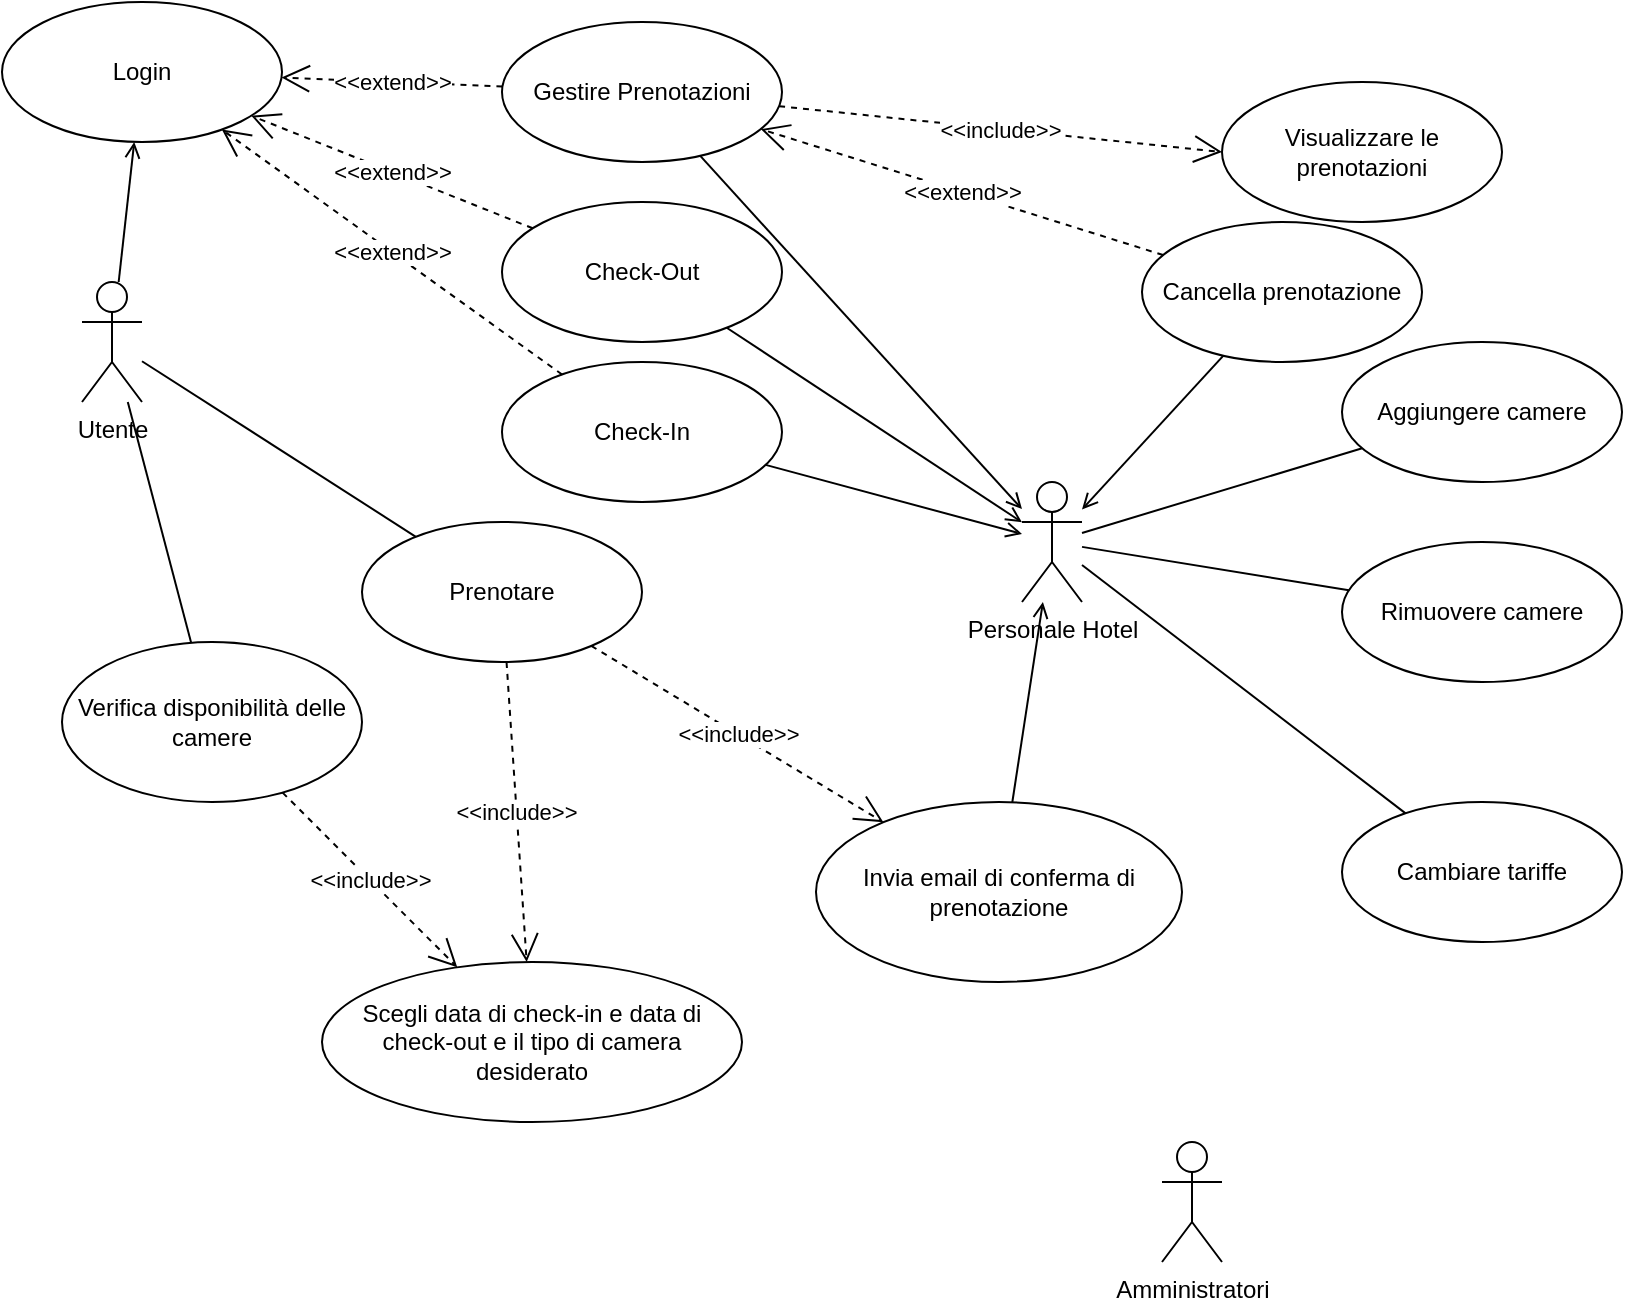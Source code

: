 <mxfile version="22.1.0" type="github">
  <diagram name="Pagina-1" id="BKnzwn9NXwhrLQK4fKwZ">
    <mxGraphModel dx="2261" dy="782" grid="1" gridSize="10" guides="1" tooltips="1" connect="1" arrows="1" fold="1" page="1" pageScale="1" pageWidth="827" pageHeight="1169" math="0" shadow="0">
      <root>
        <mxCell id="0" />
        <mxCell id="1" parent="0" />
        <mxCell id="NyMNK-WrugunHCWwzILc-8" style="rounded=0;orthogonalLoop=1;jettySize=auto;html=1;endArrow=none;endFill=0;" parent="1" source="NyMNK-WrugunHCWwzILc-3" target="NyMNK-WrugunHCWwzILc-7" edge="1">
          <mxGeometry relative="1" as="geometry" />
        </mxCell>
        <mxCell id="NyMNK-WrugunHCWwzILc-12" style="rounded=0;orthogonalLoop=1;jettySize=auto;html=1;endArrow=none;endFill=0;" parent="1" source="NyMNK-WrugunHCWwzILc-3" target="NyMNK-WrugunHCWwzILc-13" edge="1">
          <mxGeometry relative="1" as="geometry">
            <mxPoint x="-650" y="260" as="targetPoint" />
            <mxPoint x="-750" y="310" as="sourcePoint" />
          </mxGeometry>
        </mxCell>
        <mxCell id="NyMNK-WrugunHCWwzILc-14" style="rounded=0;orthogonalLoop=1;jettySize=auto;html=1;endArrow=open;endFill=0;" parent="1" source="NyMNK-WrugunHCWwzILc-3" target="NyMNK-WrugunHCWwzILc-38" edge="1">
          <mxGeometry relative="1" as="geometry">
            <mxPoint x="-630" y="220" as="targetPoint" />
          </mxGeometry>
        </mxCell>
        <mxCell id="NyMNK-WrugunHCWwzILc-3" value="Utente" style="shape=umlActor;verticalLabelPosition=bottom;verticalAlign=top;html=1;" parent="1" vertex="1">
          <mxGeometry x="-780" y="290" width="30" height="60" as="geometry" />
        </mxCell>
        <mxCell id="NyMNK-WrugunHCWwzILc-7" value="Prenotare" style="ellipse;whiteSpace=wrap;html=1;" parent="1" vertex="1">
          <mxGeometry x="-640" y="410" width="140" height="70" as="geometry" />
        </mxCell>
        <mxCell id="NyMNK-WrugunHCWwzILc-11" value="&amp;lt;&amp;lt;include&amp;gt;&amp;gt;" style="endArrow=open;endSize=12;dashed=1;html=1;rounded=0;" parent="1" source="NyMNK-WrugunHCWwzILc-7" target="NyMNK-WrugunHCWwzILc-47" edge="1">
          <mxGeometry width="160" relative="1" as="geometry">
            <mxPoint x="-540.0" y="510.34" as="sourcePoint" />
            <mxPoint x="-370" y="470" as="targetPoint" />
          </mxGeometry>
        </mxCell>
        <mxCell id="NyMNK-WrugunHCWwzILc-13" value="Verifica disponibilità delle camere" style="ellipse;whiteSpace=wrap;html=1;" parent="1" vertex="1">
          <mxGeometry x="-790" y="470" width="150" height="80" as="geometry" />
        </mxCell>
        <mxCell id="NyMNK-WrugunHCWwzILc-29" style="rounded=0;orthogonalLoop=1;jettySize=auto;html=1;endArrow=open;endFill=0;" parent="1" source="NyMNK-WrugunHCWwzILc-15" target="NyMNK-WrugunHCWwzILc-28" edge="1">
          <mxGeometry relative="1" as="geometry" />
        </mxCell>
        <mxCell id="NyMNK-WrugunHCWwzILc-15" value="Gestire Prenotazioni" style="ellipse;whiteSpace=wrap;html=1;" parent="1" vertex="1">
          <mxGeometry x="-570" y="160" width="140" height="70" as="geometry" />
        </mxCell>
        <mxCell id="NyMNK-WrugunHCWwzILc-19" value="Check-In" style="ellipse;whiteSpace=wrap;html=1;" parent="1" vertex="1">
          <mxGeometry x="-570" y="330" width="140" height="70" as="geometry" />
        </mxCell>
        <mxCell id="NyMNK-WrugunHCWwzILc-20" value="Check-Out" style="ellipse;whiteSpace=wrap;html=1;" parent="1" vertex="1">
          <mxGeometry x="-570" y="250" width="140" height="70" as="geometry" />
        </mxCell>
        <mxCell id="NyMNK-WrugunHCWwzILc-21" value="&amp;lt;&amp;lt;extend&amp;gt;&amp;gt;" style="endArrow=open;endSize=12;dashed=1;html=1;rounded=0;" parent="1" source="NyMNK-WrugunHCWwzILc-36" target="NyMNK-WrugunHCWwzILc-15" edge="1">
          <mxGeometry width="160" relative="1" as="geometry">
            <mxPoint x="-340" y="295" as="sourcePoint" />
            <mxPoint x="-240.0" y="285" as="targetPoint" />
          </mxGeometry>
        </mxCell>
        <mxCell id="NyMNK-WrugunHCWwzILc-26" value="&amp;lt;&amp;lt;include&amp;gt;&amp;gt;" style="endArrow=open;endSize=12;dashed=1;html=1;rounded=0;entryX=0;entryY=0.5;entryDx=0;entryDy=0;" parent="1" source="NyMNK-WrugunHCWwzILc-15" target="NyMNK-WrugunHCWwzILc-35" edge="1">
          <mxGeometry width="160" relative="1" as="geometry">
            <mxPoint x="-370.0" y="230.34" as="sourcePoint" />
            <mxPoint x="-210" y="230" as="targetPoint" />
          </mxGeometry>
        </mxCell>
        <mxCell id="NyMNK-WrugunHCWwzILc-48" style="rounded=0;orthogonalLoop=1;jettySize=auto;html=1;endArrow=open;endFill=0;" parent="1" source="NyMNK-WrugunHCWwzILc-47" target="NyMNK-WrugunHCWwzILc-28" edge="1">
          <mxGeometry relative="1" as="geometry">
            <mxPoint x="-160" y="600" as="sourcePoint" />
          </mxGeometry>
        </mxCell>
        <mxCell id="NyMNK-WrugunHCWwzILc-49" style="rounded=0;orthogonalLoop=1;jettySize=auto;html=1;endArrow=open;endFill=0;" parent="1" source="NyMNK-WrugunHCWwzILc-36" target="NyMNK-WrugunHCWwzILc-28" edge="1">
          <mxGeometry relative="1" as="geometry">
            <mxPoint x="-110" y="390" as="sourcePoint" />
          </mxGeometry>
        </mxCell>
        <mxCell id="NyMNK-WrugunHCWwzILc-50" style="rounded=0;orthogonalLoop=1;jettySize=auto;html=1;endArrow=none;endFill=0;" parent="1" source="NyMNK-WrugunHCWwzILc-28" target="NyMNK-WrugunHCWwzILc-51" edge="1">
          <mxGeometry relative="1" as="geometry">
            <mxPoint x="-60" y="380" as="targetPoint" />
          </mxGeometry>
        </mxCell>
        <mxCell id="NyMNK-WrugunHCWwzILc-53" style="rounded=0;orthogonalLoop=1;jettySize=auto;html=1;endArrow=none;endFill=0;" parent="1" source="NyMNK-WrugunHCWwzILc-28" target="NyMNK-WrugunHCWwzILc-52" edge="1">
          <mxGeometry relative="1" as="geometry" />
        </mxCell>
        <mxCell id="NyMNK-WrugunHCWwzILc-55" style="rounded=0;orthogonalLoop=1;jettySize=auto;html=1;endArrow=none;endFill=0;" parent="1" source="NyMNK-WrugunHCWwzILc-28" target="NyMNK-WrugunHCWwzILc-54" edge="1">
          <mxGeometry relative="1" as="geometry" />
        </mxCell>
        <mxCell id="NyMNK-WrugunHCWwzILc-28" value="Personale Hotel" style="shape=umlActor;verticalLabelPosition=bottom;verticalAlign=top;html=1;" parent="1" vertex="1">
          <mxGeometry x="-310" y="390" width="30" height="60" as="geometry" />
        </mxCell>
        <mxCell id="NyMNK-WrugunHCWwzILc-30" value="&amp;lt;&amp;lt;include&amp;gt;&amp;gt;" style="endArrow=open;endSize=12;dashed=1;html=1;rounded=0;" parent="1" source="NyMNK-WrugunHCWwzILc-7" target="NyMNK-WrugunHCWwzILc-31" edge="1">
          <mxGeometry x="-0.003" width="160" relative="1" as="geometry">
            <mxPoint x="-545" y="500" as="sourcePoint" />
            <mxPoint x="-375.0" y="575" as="targetPoint" />
            <mxPoint as="offset" />
          </mxGeometry>
        </mxCell>
        <mxCell id="NyMNK-WrugunHCWwzILc-31" value="Scegli data di check-in e data di check-out e il tipo di camera desiderato" style="ellipse;whiteSpace=wrap;html=1;" parent="1" vertex="1">
          <mxGeometry x="-660" y="630" width="210" height="80" as="geometry" />
        </mxCell>
        <mxCell id="NyMNK-WrugunHCWwzILc-32" style="rounded=0;orthogonalLoop=1;jettySize=auto;html=1;endArrow=open;endFill=0;" parent="1" source="NyMNK-WrugunHCWwzILc-19" target="NyMNK-WrugunHCWwzILc-28" edge="1">
          <mxGeometry relative="1" as="geometry" />
        </mxCell>
        <mxCell id="NyMNK-WrugunHCWwzILc-33" style="rounded=0;orthogonalLoop=1;jettySize=auto;html=1;endArrow=open;endFill=0;" parent="1" source="NyMNK-WrugunHCWwzILc-20" target="NyMNK-WrugunHCWwzILc-28" edge="1">
          <mxGeometry relative="1" as="geometry">
            <mxPoint x="-300" y="440" as="targetPoint" />
          </mxGeometry>
        </mxCell>
        <mxCell id="NyMNK-WrugunHCWwzILc-35" value="Visualizzare le prenotazioni" style="ellipse;whiteSpace=wrap;html=1;" parent="1" vertex="1">
          <mxGeometry x="-210" y="190" width="140" height="70" as="geometry" />
        </mxCell>
        <mxCell id="NyMNK-WrugunHCWwzILc-36" value="Cancella prenotazione" style="ellipse;whiteSpace=wrap;html=1;" parent="1" vertex="1">
          <mxGeometry x="-250" y="260" width="140" height="70" as="geometry" />
        </mxCell>
        <mxCell id="NyMNK-WrugunHCWwzILc-37" value="&amp;lt;&amp;lt;include&amp;gt;&amp;gt;" style="endArrow=open;endSize=12;dashed=1;html=1;rounded=0;" parent="1" source="NyMNK-WrugunHCWwzILc-13" target="NyMNK-WrugunHCWwzILc-31" edge="1">
          <mxGeometry width="160" relative="1" as="geometry">
            <mxPoint x="-410" y="120.34" as="sourcePoint" />
            <mxPoint x="-250" y="120" as="targetPoint" />
          </mxGeometry>
        </mxCell>
        <mxCell id="NyMNK-WrugunHCWwzILc-38" value="Login" style="ellipse;whiteSpace=wrap;html=1;" parent="1" vertex="1">
          <mxGeometry x="-820" y="150" width="140" height="70" as="geometry" />
        </mxCell>
        <mxCell id="NyMNK-WrugunHCWwzILc-42" value="&amp;lt;&amp;lt;extend&amp;gt;&amp;gt;" style="endArrow=open;endSize=12;dashed=1;html=1;rounded=0;" parent="1" source="NyMNK-WrugunHCWwzILc-15" target="NyMNK-WrugunHCWwzILc-38" edge="1">
          <mxGeometry width="160" relative="1" as="geometry">
            <mxPoint x="-508" y="122" as="sourcePoint" />
            <mxPoint x="-710" y="60" as="targetPoint" />
          </mxGeometry>
        </mxCell>
        <mxCell id="NyMNK-WrugunHCWwzILc-43" value="&amp;lt;&amp;lt;extend&amp;gt;&amp;gt;" style="endArrow=open;endSize=12;dashed=1;html=1;rounded=0;" parent="1" source="NyMNK-WrugunHCWwzILc-20" target="NyMNK-WrugunHCWwzILc-38" edge="1">
          <mxGeometry width="160" relative="1" as="geometry">
            <mxPoint x="-558" y="132" as="sourcePoint" />
            <mxPoint x="-760" y="70" as="targetPoint" />
          </mxGeometry>
        </mxCell>
        <mxCell id="NyMNK-WrugunHCWwzILc-45" value="&amp;lt;&amp;lt;extend&amp;gt;&amp;gt;" style="endArrow=open;endSize=12;dashed=1;html=1;rounded=0;" parent="1" source="NyMNK-WrugunHCWwzILc-19" target="NyMNK-WrugunHCWwzILc-38" edge="1">
          <mxGeometry width="160" relative="1" as="geometry">
            <mxPoint x="-209" y="306" as="sourcePoint" />
            <mxPoint x="-411" y="244" as="targetPoint" />
          </mxGeometry>
        </mxCell>
        <mxCell id="NyMNK-WrugunHCWwzILc-47" value="Invia email di conferma di prenotazione" style="ellipse;whiteSpace=wrap;html=1;" parent="1" vertex="1">
          <mxGeometry x="-413" y="550" width="183" height="90" as="geometry" />
        </mxCell>
        <mxCell id="NyMNK-WrugunHCWwzILc-51" value="Aggiungere camere" style="ellipse;whiteSpace=wrap;html=1;" parent="1" vertex="1">
          <mxGeometry x="-150" y="320" width="140" height="70" as="geometry" />
        </mxCell>
        <mxCell id="NyMNK-WrugunHCWwzILc-52" value="Rimuovere camere" style="ellipse;whiteSpace=wrap;html=1;" parent="1" vertex="1">
          <mxGeometry x="-150" y="420" width="140" height="70" as="geometry" />
        </mxCell>
        <mxCell id="NyMNK-WrugunHCWwzILc-54" value="Cambiare tariffe" style="ellipse;whiteSpace=wrap;html=1;" parent="1" vertex="1">
          <mxGeometry x="-150" y="550" width="140" height="70" as="geometry" />
        </mxCell>
        <mxCell id="O_VZEHNc6gCMoqH5X8NL-1" value="Amministratori" style="shape=umlActor;verticalLabelPosition=bottom;verticalAlign=top;html=1;" vertex="1" parent="1">
          <mxGeometry x="-240" y="720" width="30" height="60" as="geometry" />
        </mxCell>
      </root>
    </mxGraphModel>
  </diagram>
</mxfile>
